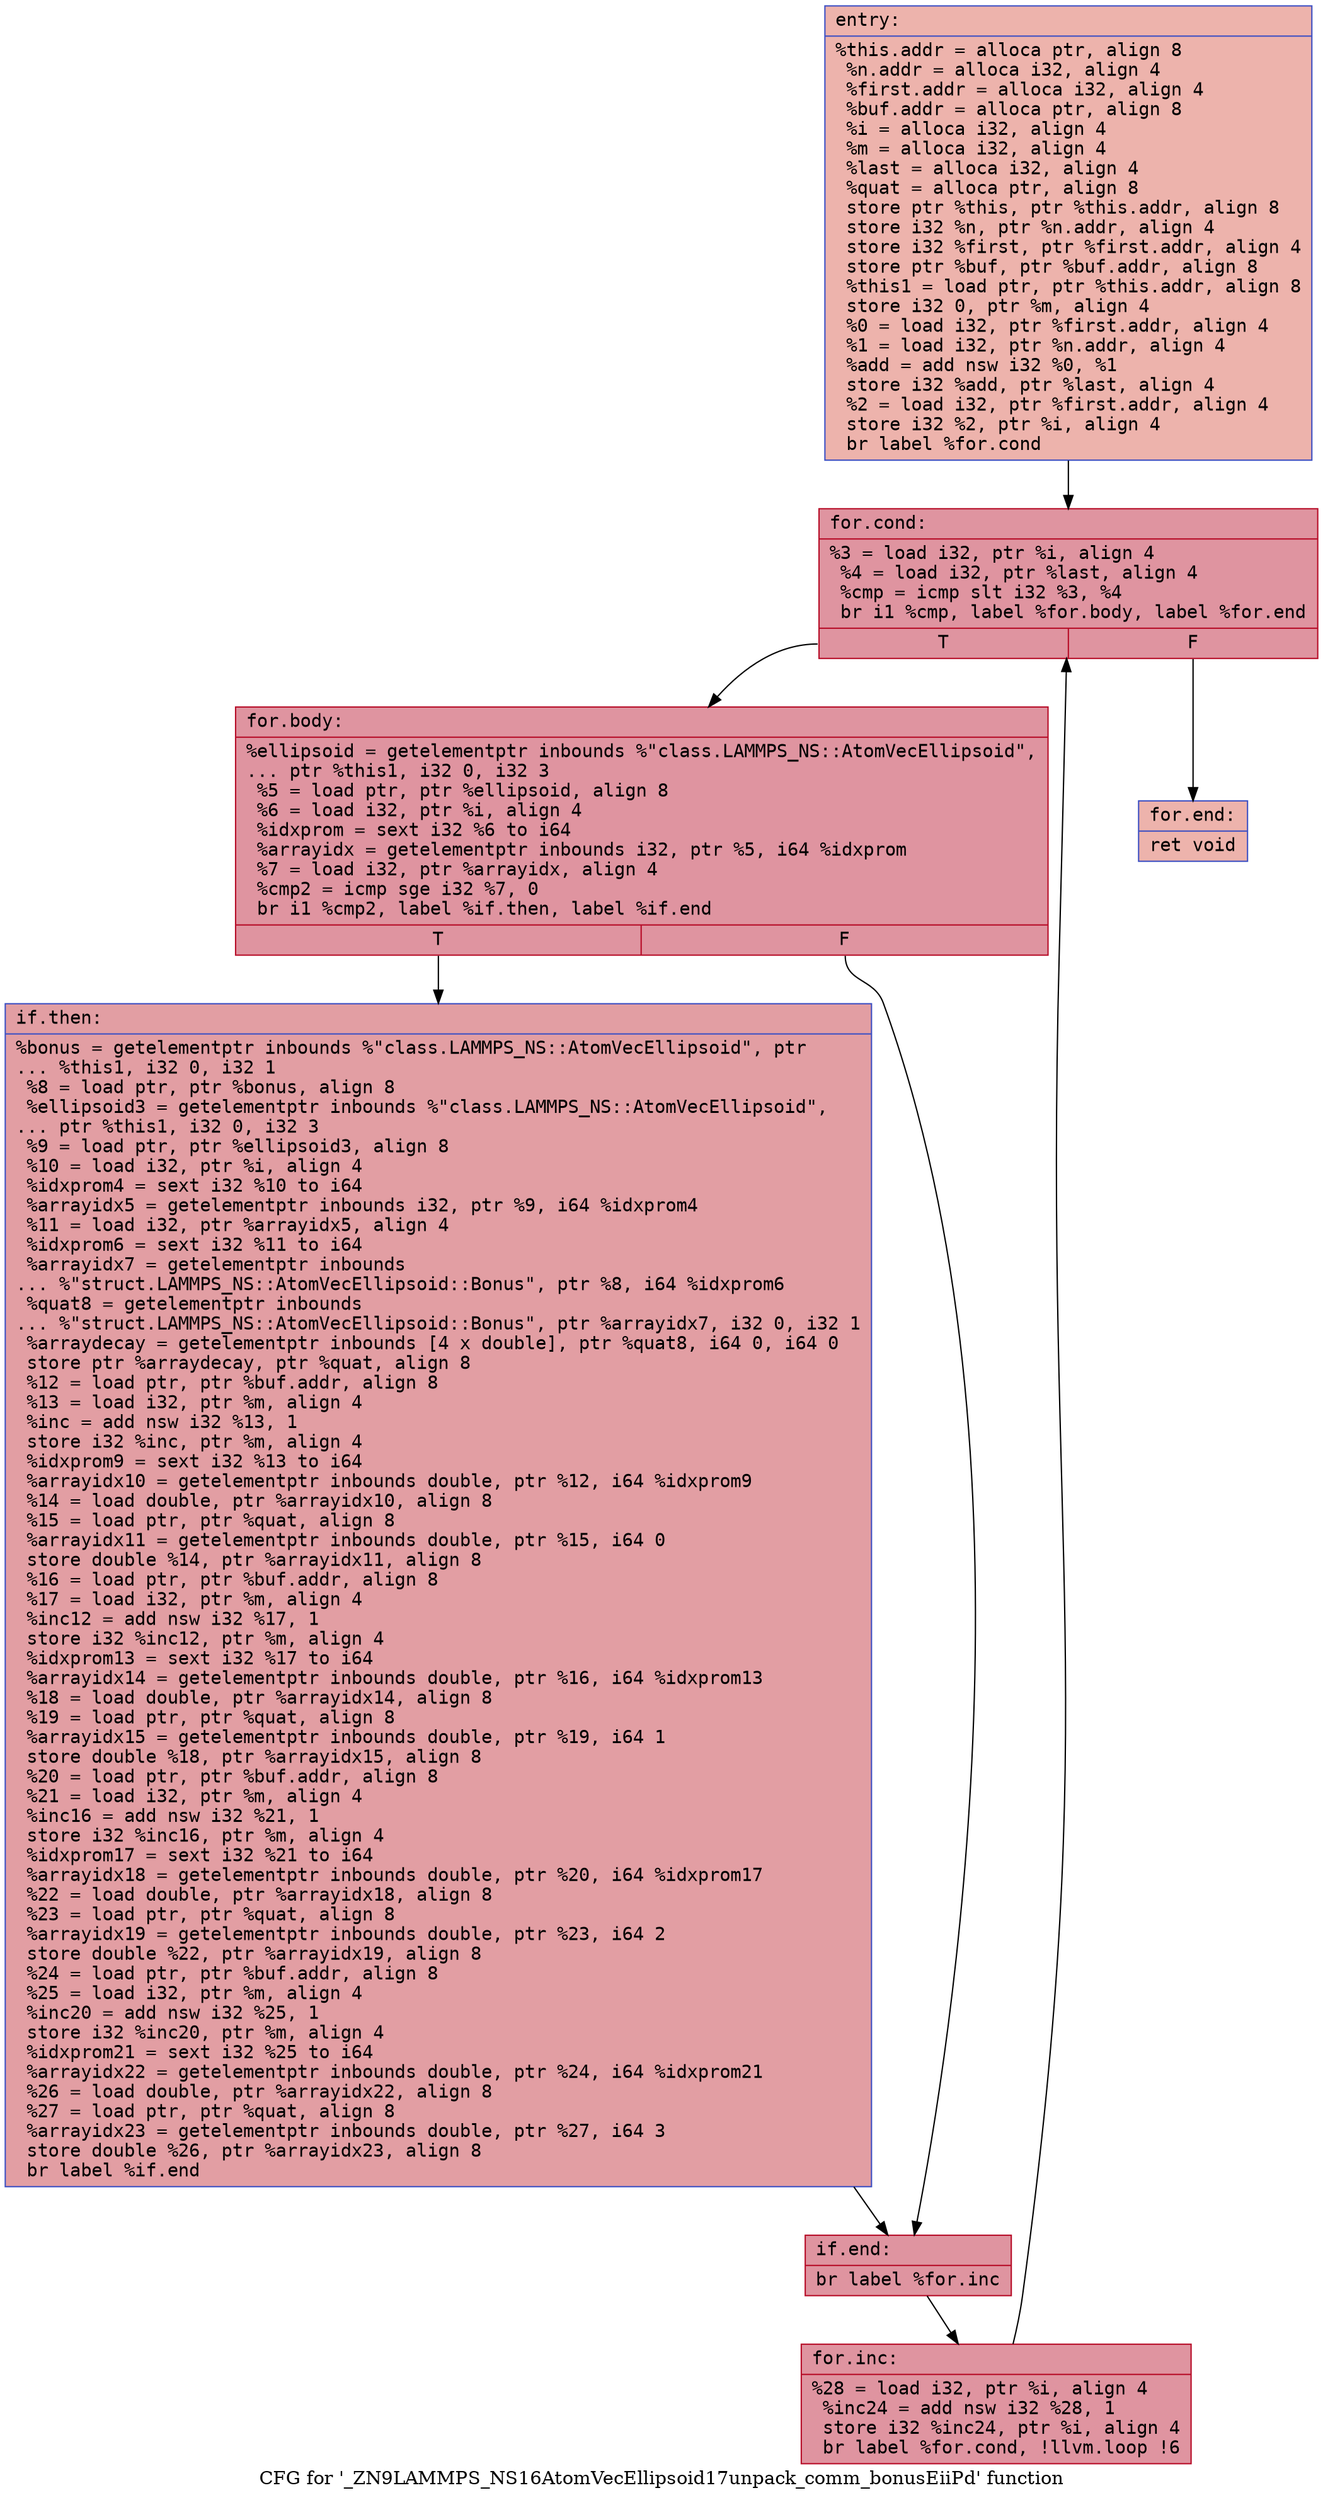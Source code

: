 digraph "CFG for '_ZN9LAMMPS_NS16AtomVecEllipsoid17unpack_comm_bonusEiiPd' function" {
	label="CFG for '_ZN9LAMMPS_NS16AtomVecEllipsoid17unpack_comm_bonusEiiPd' function";

	Node0x556728d73f60 [shape=record,color="#3d50c3ff", style=filled, fillcolor="#d6524470" fontname="Courier",label="{entry:\l|  %this.addr = alloca ptr, align 8\l  %n.addr = alloca i32, align 4\l  %first.addr = alloca i32, align 4\l  %buf.addr = alloca ptr, align 8\l  %i = alloca i32, align 4\l  %m = alloca i32, align 4\l  %last = alloca i32, align 4\l  %quat = alloca ptr, align 8\l  store ptr %this, ptr %this.addr, align 8\l  store i32 %n, ptr %n.addr, align 4\l  store i32 %first, ptr %first.addr, align 4\l  store ptr %buf, ptr %buf.addr, align 8\l  %this1 = load ptr, ptr %this.addr, align 8\l  store i32 0, ptr %m, align 4\l  %0 = load i32, ptr %first.addr, align 4\l  %1 = load i32, ptr %n.addr, align 4\l  %add = add nsw i32 %0, %1\l  store i32 %add, ptr %last, align 4\l  %2 = load i32, ptr %first.addr, align 4\l  store i32 %2, ptr %i, align 4\l  br label %for.cond\l}"];
	Node0x556728d73f60 -> Node0x556728d74c20[tooltip="entry -> for.cond\nProbability 100.00%" ];
	Node0x556728d74c20 [shape=record,color="#b70d28ff", style=filled, fillcolor="#b70d2870" fontname="Courier",label="{for.cond:\l|  %3 = load i32, ptr %i, align 4\l  %4 = load i32, ptr %last, align 4\l  %cmp = icmp slt i32 %3, %4\l  br i1 %cmp, label %for.body, label %for.end\l|{<s0>T|<s1>F}}"];
	Node0x556728d74c20:s0 -> Node0x556728d74ec0[tooltip="for.cond -> for.body\nProbability 96.88%" ];
	Node0x556728d74c20:s1 -> Node0x556728d74f40[tooltip="for.cond -> for.end\nProbability 3.12%" ];
	Node0x556728d74ec0 [shape=record,color="#b70d28ff", style=filled, fillcolor="#b70d2870" fontname="Courier",label="{for.body:\l|  %ellipsoid = getelementptr inbounds %\"class.LAMMPS_NS::AtomVecEllipsoid\",\l... ptr %this1, i32 0, i32 3\l  %5 = load ptr, ptr %ellipsoid, align 8\l  %6 = load i32, ptr %i, align 4\l  %idxprom = sext i32 %6 to i64\l  %arrayidx = getelementptr inbounds i32, ptr %5, i64 %idxprom\l  %7 = load i32, ptr %arrayidx, align 4\l  %cmp2 = icmp sge i32 %7, 0\l  br i1 %cmp2, label %if.then, label %if.end\l|{<s0>T|<s1>F}}"];
	Node0x556728d74ec0:s0 -> Node0x556728d754e0[tooltip="for.body -> if.then\nProbability 50.00%" ];
	Node0x556728d74ec0:s1 -> Node0x556728d75550[tooltip="for.body -> if.end\nProbability 50.00%" ];
	Node0x556728d754e0 [shape=record,color="#3d50c3ff", style=filled, fillcolor="#be242e70" fontname="Courier",label="{if.then:\l|  %bonus = getelementptr inbounds %\"class.LAMMPS_NS::AtomVecEllipsoid\", ptr\l... %this1, i32 0, i32 1\l  %8 = load ptr, ptr %bonus, align 8\l  %ellipsoid3 = getelementptr inbounds %\"class.LAMMPS_NS::AtomVecEllipsoid\",\l... ptr %this1, i32 0, i32 3\l  %9 = load ptr, ptr %ellipsoid3, align 8\l  %10 = load i32, ptr %i, align 4\l  %idxprom4 = sext i32 %10 to i64\l  %arrayidx5 = getelementptr inbounds i32, ptr %9, i64 %idxprom4\l  %11 = load i32, ptr %arrayidx5, align 4\l  %idxprom6 = sext i32 %11 to i64\l  %arrayidx7 = getelementptr inbounds\l... %\"struct.LAMMPS_NS::AtomVecEllipsoid::Bonus\", ptr %8, i64 %idxprom6\l  %quat8 = getelementptr inbounds\l... %\"struct.LAMMPS_NS::AtomVecEllipsoid::Bonus\", ptr %arrayidx7, i32 0, i32 1\l  %arraydecay = getelementptr inbounds [4 x double], ptr %quat8, i64 0, i64 0\l  store ptr %arraydecay, ptr %quat, align 8\l  %12 = load ptr, ptr %buf.addr, align 8\l  %13 = load i32, ptr %m, align 4\l  %inc = add nsw i32 %13, 1\l  store i32 %inc, ptr %m, align 4\l  %idxprom9 = sext i32 %13 to i64\l  %arrayidx10 = getelementptr inbounds double, ptr %12, i64 %idxprom9\l  %14 = load double, ptr %arrayidx10, align 8\l  %15 = load ptr, ptr %quat, align 8\l  %arrayidx11 = getelementptr inbounds double, ptr %15, i64 0\l  store double %14, ptr %arrayidx11, align 8\l  %16 = load ptr, ptr %buf.addr, align 8\l  %17 = load i32, ptr %m, align 4\l  %inc12 = add nsw i32 %17, 1\l  store i32 %inc12, ptr %m, align 4\l  %idxprom13 = sext i32 %17 to i64\l  %arrayidx14 = getelementptr inbounds double, ptr %16, i64 %idxprom13\l  %18 = load double, ptr %arrayidx14, align 8\l  %19 = load ptr, ptr %quat, align 8\l  %arrayidx15 = getelementptr inbounds double, ptr %19, i64 1\l  store double %18, ptr %arrayidx15, align 8\l  %20 = load ptr, ptr %buf.addr, align 8\l  %21 = load i32, ptr %m, align 4\l  %inc16 = add nsw i32 %21, 1\l  store i32 %inc16, ptr %m, align 4\l  %idxprom17 = sext i32 %21 to i64\l  %arrayidx18 = getelementptr inbounds double, ptr %20, i64 %idxprom17\l  %22 = load double, ptr %arrayidx18, align 8\l  %23 = load ptr, ptr %quat, align 8\l  %arrayidx19 = getelementptr inbounds double, ptr %23, i64 2\l  store double %22, ptr %arrayidx19, align 8\l  %24 = load ptr, ptr %buf.addr, align 8\l  %25 = load i32, ptr %m, align 4\l  %inc20 = add nsw i32 %25, 1\l  store i32 %inc20, ptr %m, align 4\l  %idxprom21 = sext i32 %25 to i64\l  %arrayidx22 = getelementptr inbounds double, ptr %24, i64 %idxprom21\l  %26 = load double, ptr %arrayidx22, align 8\l  %27 = load ptr, ptr %quat, align 8\l  %arrayidx23 = getelementptr inbounds double, ptr %27, i64 3\l  store double %26, ptr %arrayidx23, align 8\l  br label %if.end\l}"];
	Node0x556728d754e0 -> Node0x556728d75550[tooltip="if.then -> if.end\nProbability 100.00%" ];
	Node0x556728d75550 [shape=record,color="#b70d28ff", style=filled, fillcolor="#b70d2870" fontname="Courier",label="{if.end:\l|  br label %for.inc\l}"];
	Node0x556728d75550 -> Node0x556728d756d0[tooltip="if.end -> for.inc\nProbability 100.00%" ];
	Node0x556728d756d0 [shape=record,color="#b70d28ff", style=filled, fillcolor="#b70d2870" fontname="Courier",label="{for.inc:\l|  %28 = load i32, ptr %i, align 4\l  %inc24 = add nsw i32 %28, 1\l  store i32 %inc24, ptr %i, align 4\l  br label %for.cond, !llvm.loop !6\l}"];
	Node0x556728d756d0 -> Node0x556728d74c20[tooltip="for.inc -> for.cond\nProbability 100.00%" ];
	Node0x556728d74f40 [shape=record,color="#3d50c3ff", style=filled, fillcolor="#d6524470" fontname="Courier",label="{for.end:\l|  ret void\l}"];
}
